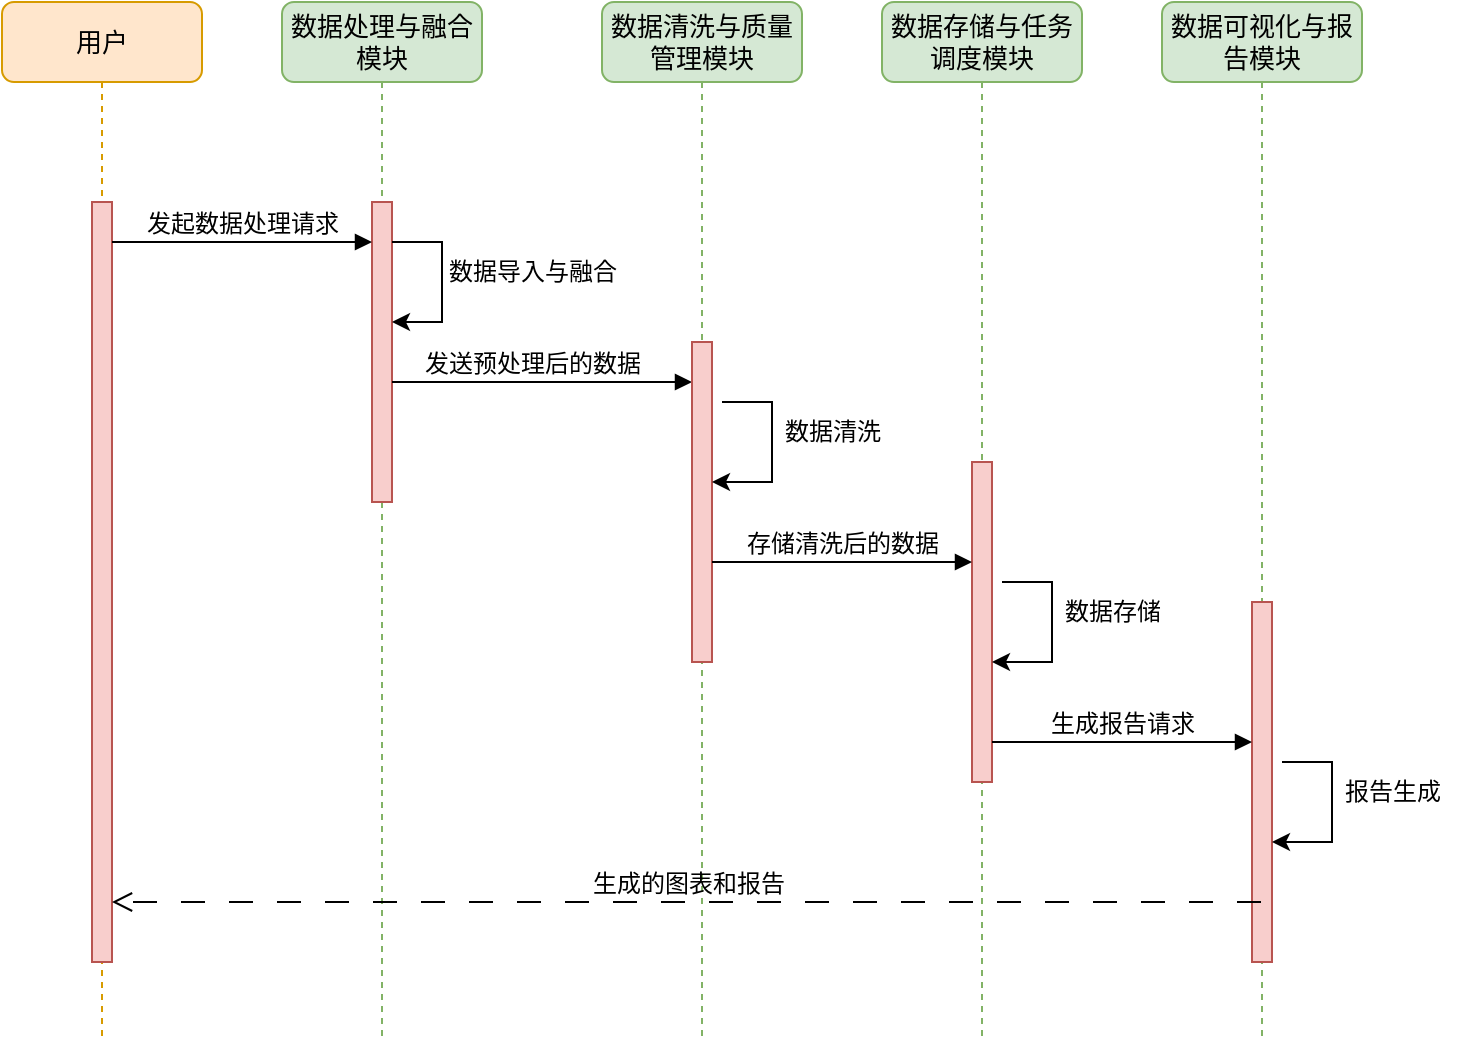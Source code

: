 <mxfile version="25.0.3">
  <diagram name="Page-1" id="13e1069c-82ec-6db2-03f1-153e76fe0fe0">
    <mxGraphModel dx="865" dy="717" grid="1" gridSize="10" guides="1" tooltips="1" connect="1" arrows="1" fold="1" page="1" pageScale="1" pageWidth="1100" pageHeight="850" background="none" math="0" shadow="0">
      <root>
        <mxCell id="0" />
        <mxCell id="1" parent="0" />
        <mxCell id="7baba1c4bc27f4b0-2" value="&lt;font face=&quot;Verdana&quot; style=&quot;font-size: 13px;&quot;&gt;数据处理与融合模块&lt;/font&gt;" style="shape=umlLifeline;perimeter=lifelinePerimeter;whiteSpace=wrap;html=1;container=1;collapsible=0;recursiveResize=0;outlineConnect=0;rounded=1;shadow=0;comic=0;labelBackgroundColor=none;strokeWidth=1;fontFamily=Verdana;fontSize=12;align=center;fillColor=#d5e8d4;strokeColor=#82b366;" parent="1" vertex="1">
          <mxGeometry x="240" y="80" width="100" height="520" as="geometry" />
        </mxCell>
        <mxCell id="7baba1c4bc27f4b0-10" value="" style="html=1;points=[];perimeter=orthogonalPerimeter;rounded=0;shadow=0;comic=0;labelBackgroundColor=none;strokeWidth=1;fontFamily=Verdana;fontSize=12;align=center;fillColor=#f8cecc;strokeColor=#b85450;" parent="7baba1c4bc27f4b0-2" vertex="1">
          <mxGeometry x="45" y="100" width="10" height="150" as="geometry" />
        </mxCell>
        <mxCell id="sirI-G-VZwecuWNmGqRV-1" value="" style="endArrow=classic;html=1;rounded=0;" edge="1" parent="7baba1c4bc27f4b0-2">
          <mxGeometry width="50" height="50" relative="1" as="geometry">
            <mxPoint x="55" y="120" as="sourcePoint" />
            <mxPoint x="55" y="160" as="targetPoint" />
            <Array as="points">
              <mxPoint x="80" y="120" />
              <mxPoint x="80" y="160" />
            </Array>
          </mxGeometry>
        </mxCell>
        <mxCell id="7baba1c4bc27f4b0-14" value="发送预处理后的数据" style="html=1;verticalAlign=bottom;endArrow=block;entryX=0;entryY=0;labelBackgroundColor=none;fontFamily=Verdana;fontSize=12;edgeStyle=elbowEdgeStyle;elbow=vertical;" parent="7baba1c4bc27f4b0-2" edge="1">
          <mxGeometry x="-0.067" relative="1" as="geometry">
            <mxPoint x="55" y="190" as="sourcePoint" />
            <mxPoint x="205" y="190.0" as="targetPoint" />
            <mxPoint as="offset" />
          </mxGeometry>
        </mxCell>
        <mxCell id="7baba1c4bc27f4b0-3" value="&lt;font face=&quot;Verdana&quot; style=&quot;font-size: 13px;&quot;&gt;数据清洗与质量管理模块&lt;/font&gt;" style="shape=umlLifeline;perimeter=lifelinePerimeter;whiteSpace=wrap;html=1;container=1;collapsible=0;recursiveResize=0;outlineConnect=0;rounded=1;shadow=0;comic=0;labelBackgroundColor=none;strokeWidth=1;fontFamily=Verdana;fontSize=12;align=center;fillColor=#d5e8d4;strokeColor=#82b366;" parent="1" vertex="1">
          <mxGeometry x="400" y="80" width="100" height="520" as="geometry" />
        </mxCell>
        <mxCell id="7baba1c4bc27f4b0-13" value="" style="html=1;points=[];perimeter=orthogonalPerimeter;rounded=0;shadow=0;comic=0;labelBackgroundColor=none;strokeWidth=1;fontFamily=Verdana;fontSize=12;align=center;fillColor=#f8cecc;strokeColor=#b85450;" parent="7baba1c4bc27f4b0-3" vertex="1">
          <mxGeometry x="45" y="170" width="10" height="160" as="geometry" />
        </mxCell>
        <mxCell id="sirI-G-VZwecuWNmGqRV-5" value="" style="endArrow=classic;html=1;rounded=0;" edge="1" parent="7baba1c4bc27f4b0-3">
          <mxGeometry width="50" height="50" relative="1" as="geometry">
            <mxPoint x="60" y="200" as="sourcePoint" />
            <mxPoint x="55" y="240" as="targetPoint" />
            <Array as="points">
              <mxPoint x="85" y="200" />
              <mxPoint x="85" y="240" />
            </Array>
          </mxGeometry>
        </mxCell>
        <mxCell id="7baba1c4bc27f4b0-4" value="&lt;font style=&quot;font-size: 13px;&quot; face=&quot;Verdana&quot;&gt;数据存储与任务调度模块&lt;/font&gt;" style="shape=umlLifeline;perimeter=lifelinePerimeter;whiteSpace=wrap;html=1;container=1;collapsible=0;recursiveResize=0;outlineConnect=0;rounded=1;shadow=0;comic=0;labelBackgroundColor=none;strokeWidth=1;fontFamily=Verdana;fontSize=12;align=center;fillColor=#d5e8d4;strokeColor=#82b366;" parent="1" vertex="1">
          <mxGeometry x="540" y="80" width="100" height="520" as="geometry" />
        </mxCell>
        <mxCell id="7baba1c4bc27f4b0-5" value="&lt;font style=&quot;font-size: 13px;&quot; face=&quot;Verdana&quot;&gt;数据可视化与报告模块&lt;/font&gt;" style="shape=umlLifeline;perimeter=lifelinePerimeter;whiteSpace=wrap;html=1;container=1;collapsible=0;recursiveResize=0;outlineConnect=0;rounded=1;shadow=0;comic=0;labelBackgroundColor=none;strokeWidth=1;fontFamily=Verdana;fontSize=12;align=center;fillColor=#d5e8d4;strokeColor=#82b366;" parent="1" vertex="1">
          <mxGeometry x="680" y="80" width="100" height="520" as="geometry" />
        </mxCell>
        <mxCell id="7baba1c4bc27f4b0-8" value="&lt;font style=&quot;font-size: 13px;&quot;&gt;用户&lt;/font&gt;" style="shape=umlLifeline;perimeter=lifelinePerimeter;whiteSpace=wrap;html=1;container=1;collapsible=0;recursiveResize=0;outlineConnect=0;rounded=1;shadow=0;comic=0;labelBackgroundColor=none;strokeWidth=1;fontFamily=Verdana;fontSize=12;align=center;fillColor=#ffe6cc;strokeColor=#d79b00;" parent="1" vertex="1">
          <mxGeometry x="100" y="80" width="100" height="520" as="geometry" />
        </mxCell>
        <mxCell id="7baba1c4bc27f4b0-9" value="" style="html=1;points=[];perimeter=orthogonalPerimeter;rounded=0;shadow=0;comic=0;labelBackgroundColor=none;strokeWidth=1;fontFamily=Verdana;fontSize=12;align=center;fillColor=#f8cecc;strokeColor=#b85450;" parent="7baba1c4bc27f4b0-8" vertex="1">
          <mxGeometry x="45" y="100" width="10" height="380" as="geometry" />
        </mxCell>
        <mxCell id="7baba1c4bc27f4b0-11" value="发起数据处理请求" style="html=1;verticalAlign=bottom;endArrow=block;entryX=0;entryY=0;labelBackgroundColor=none;fontFamily=Verdana;fontSize=12;edgeStyle=elbowEdgeStyle;elbow=vertical;" parent="7baba1c4bc27f4b0-8" edge="1">
          <mxGeometry relative="1" as="geometry">
            <mxPoint x="55" y="120" as="sourcePoint" />
            <mxPoint x="185" y="120.0" as="targetPoint" />
            <mxPoint as="offset" />
          </mxGeometry>
        </mxCell>
        <mxCell id="7baba1c4bc27f4b0-16" value="" style="html=1;points=[];perimeter=orthogonalPerimeter;rounded=0;shadow=0;comic=0;labelBackgroundColor=none;strokeWidth=1;fontFamily=Verdana;fontSize=12;align=center;fillColor=#f8cecc;strokeColor=#b85450;" parent="1" vertex="1">
          <mxGeometry x="585" y="310" width="10" height="160" as="geometry" />
        </mxCell>
        <mxCell id="7baba1c4bc27f4b0-17" value="存储清洗后的数据" style="html=1;verticalAlign=bottom;endArrow=block;labelBackgroundColor=none;fontFamily=Verdana;fontSize=12;edgeStyle=elbowEdgeStyle;elbow=vertical;" parent="1" edge="1">
          <mxGeometry relative="1" as="geometry">
            <mxPoint x="455" y="360" as="sourcePoint" />
            <Array as="points">
              <mxPoint x="500" y="360" />
              <mxPoint x="460" y="200" />
            </Array>
            <mxPoint x="585" y="360" as="targetPoint" />
            <mxPoint as="offset" />
          </mxGeometry>
        </mxCell>
        <mxCell id="7baba1c4bc27f4b0-19" value="" style="html=1;points=[];perimeter=orthogonalPerimeter;rounded=0;shadow=0;comic=0;labelBackgroundColor=none;strokeWidth=1;fontFamily=Verdana;fontSize=12;align=center;fillColor=#f8cecc;strokeColor=#b85450;" parent="1" vertex="1">
          <mxGeometry x="725" y="380" width="10" height="180" as="geometry" />
        </mxCell>
        <mxCell id="7baba1c4bc27f4b0-21" value="生成的图表和报告" style="html=1;verticalAlign=bottom;endArrow=open;dashed=1;endSize=8;labelBackgroundColor=none;fontFamily=Verdana;fontSize=12;edgeStyle=elbowEdgeStyle;elbow=vertical;dashPattern=12 12;" parent="1" source="7baba1c4bc27f4b0-5" edge="1">
          <mxGeometry x="-0.001" relative="1" as="geometry">
            <mxPoint x="155" y="530" as="targetPoint" />
            <Array as="points">
              <mxPoint x="230" y="530" />
              <mxPoint x="260" y="530" />
            </Array>
            <mxPoint x="285" y="530" as="sourcePoint" />
            <mxPoint as="offset" />
          </mxGeometry>
        </mxCell>
        <mxCell id="sirI-G-VZwecuWNmGqRV-2" value="数据导入与融合" style="text;html=1;align=center;verticalAlign=middle;resizable=0;points=[];autosize=1;strokeColor=none;fillColor=none;" vertex="1" parent="1">
          <mxGeometry x="310" y="200" width="110" height="30" as="geometry" />
        </mxCell>
        <mxCell id="sirI-G-VZwecuWNmGqRV-6" value="数据清洗" style="text;html=1;align=center;verticalAlign=middle;resizable=0;points=[];autosize=1;strokeColor=none;fillColor=none;" vertex="1" parent="1">
          <mxGeometry x="480" y="280" width="70" height="30" as="geometry" />
        </mxCell>
        <mxCell id="sirI-G-VZwecuWNmGqRV-7" value="" style="endArrow=classic;html=1;rounded=0;" edge="1" parent="1">
          <mxGeometry width="50" height="50" relative="1" as="geometry">
            <mxPoint x="600" y="370" as="sourcePoint" />
            <mxPoint x="595" y="410" as="targetPoint" />
            <Array as="points">
              <mxPoint x="625" y="370" />
              <mxPoint x="625" y="410" />
            </Array>
          </mxGeometry>
        </mxCell>
        <mxCell id="sirI-G-VZwecuWNmGqRV-8" value="数据存储" style="text;html=1;align=center;verticalAlign=middle;resizable=0;points=[];autosize=1;strokeColor=none;fillColor=none;" vertex="1" parent="1">
          <mxGeometry x="620" y="370" width="70" height="30" as="geometry" />
        </mxCell>
        <mxCell id="7baba1c4bc27f4b0-20" value="生成报告请求" style="html=1;verticalAlign=bottom;endArrow=block;entryX=0;entryY=0;labelBackgroundColor=none;fontFamily=Verdana;fontSize=12;edgeStyle=elbowEdgeStyle;elbow=vertical;" parent="1" edge="1">
          <mxGeometry relative="1" as="geometry">
            <mxPoint x="595" y="450" as="sourcePoint" />
            <mxPoint x="725" y="450" as="targetPoint" />
            <mxPoint as="offset" />
          </mxGeometry>
        </mxCell>
        <mxCell id="sirI-G-VZwecuWNmGqRV-9" value="" style="endArrow=classic;html=1;rounded=0;" edge="1" parent="1">
          <mxGeometry width="50" height="50" relative="1" as="geometry">
            <mxPoint x="740" y="460" as="sourcePoint" />
            <mxPoint x="735" y="500" as="targetPoint" />
            <Array as="points">
              <mxPoint x="765" y="460" />
              <mxPoint x="765" y="500" />
            </Array>
          </mxGeometry>
        </mxCell>
        <mxCell id="sirI-G-VZwecuWNmGqRV-10" value="报告生成" style="text;html=1;align=center;verticalAlign=middle;resizable=0;points=[];autosize=1;strokeColor=none;fillColor=none;" vertex="1" parent="1">
          <mxGeometry x="760" y="460" width="70" height="30" as="geometry" />
        </mxCell>
      </root>
    </mxGraphModel>
  </diagram>
</mxfile>
